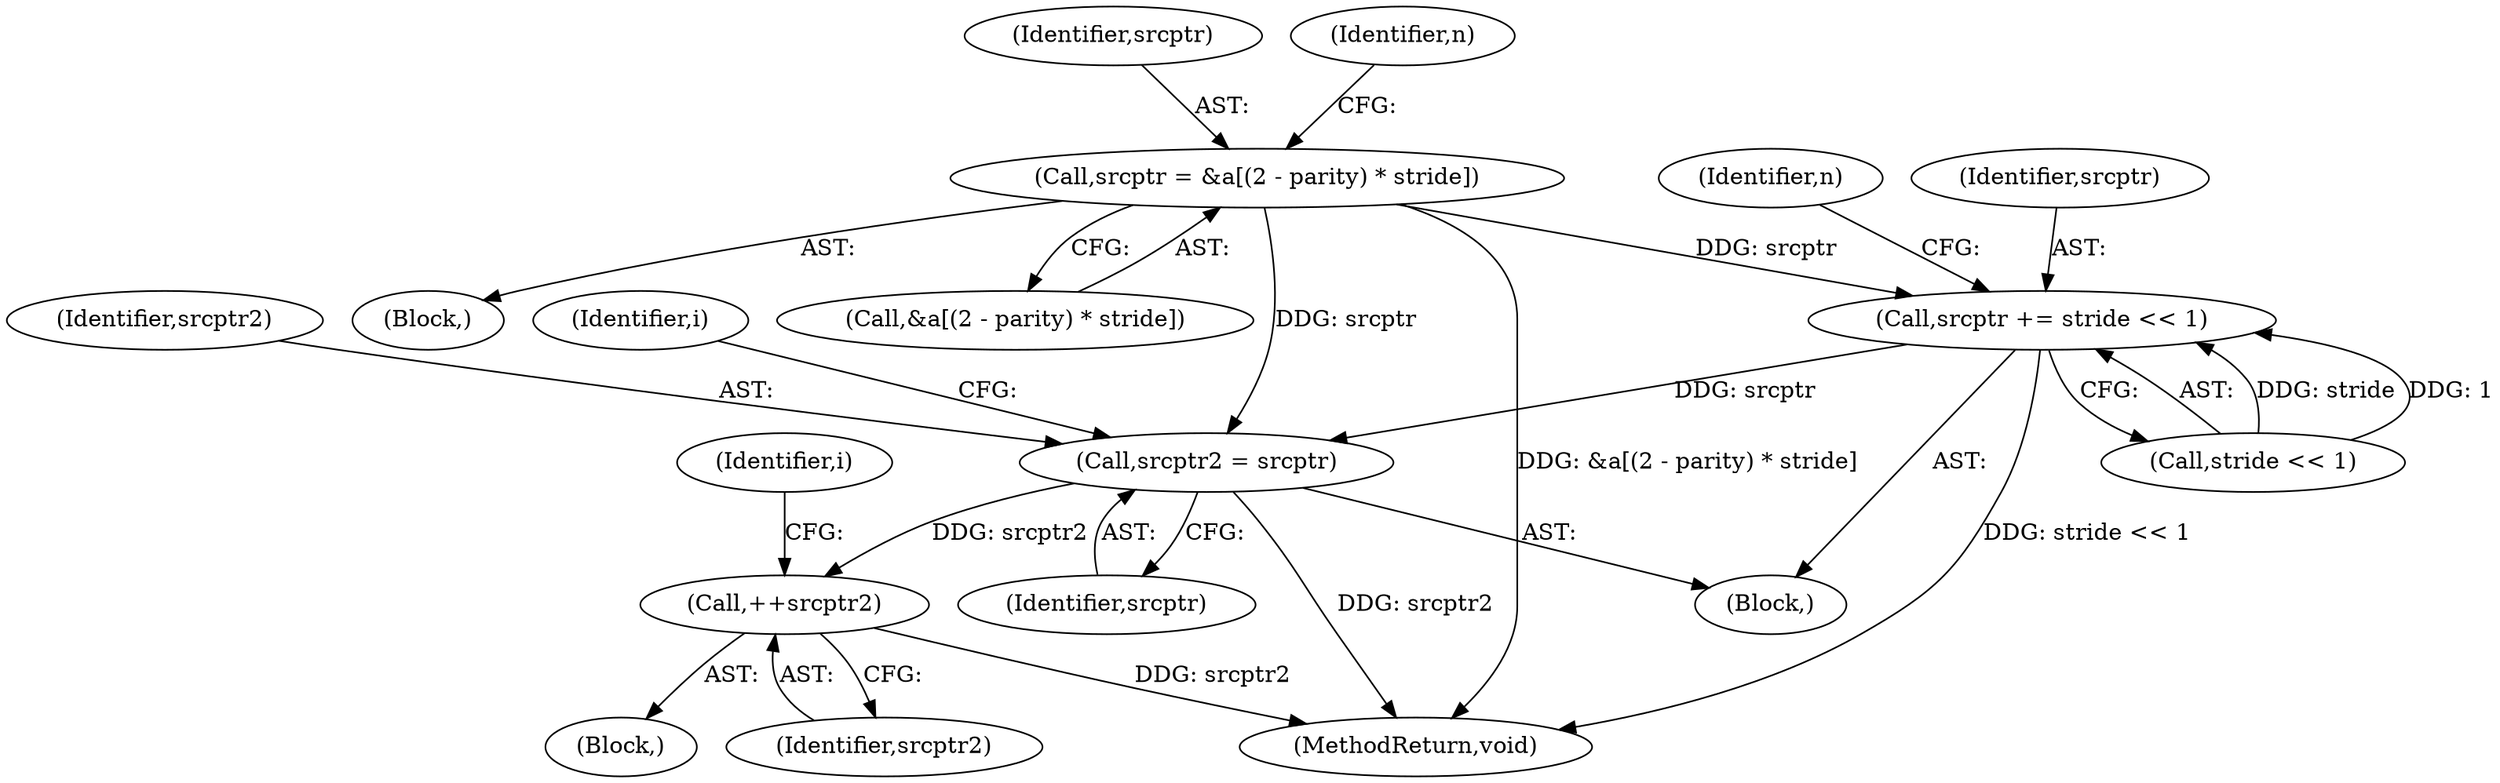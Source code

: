 digraph "0_jasper_4a59cfaf9ab3d48fca4a15c0d2674bf7138e3d1a_1@array" {
"1000232" [label="(Call,srcptr = &a[(2 - parity) * stride])"];
"1000259" [label="(Call,srcptr2 = srcptr)"];
"1000279" [label="(Call,++srcptr2)"];
"1000284" [label="(Call,srcptr += stride << 1)"];
"1000347" [label="(MethodReturn,void)"];
"1000264" [label="(Identifier,i)"];
"1000285" [label="(Identifier,srcptr)"];
"1000261" [label="(Identifier,srcptr)"];
"1000152" [label="(Block,)"];
"1000271" [label="(Block,)"];
"1000286" [label="(Call,stride << 1)"];
"1000234" [label="(Call,&a[(2 - parity) * stride])"];
"1000233" [label="(Identifier,srcptr)"];
"1000270" [label="(Identifier,i)"];
"1000253" [label="(Identifier,n)"];
"1000284" [label="(Call,srcptr += stride << 1)"];
"1000279" [label="(Call,++srcptr2)"];
"1000259" [label="(Call,srcptr2 = srcptr)"];
"1000255" [label="(Block,)"];
"1000260" [label="(Identifier,srcptr2)"];
"1000243" [label="(Identifier,n)"];
"1000280" [label="(Identifier,srcptr2)"];
"1000232" [label="(Call,srcptr = &a[(2 - parity) * stride])"];
"1000232" -> "1000152"  [label="AST: "];
"1000232" -> "1000234"  [label="CFG: "];
"1000233" -> "1000232"  [label="AST: "];
"1000234" -> "1000232"  [label="AST: "];
"1000243" -> "1000232"  [label="CFG: "];
"1000232" -> "1000347"  [label="DDG: &a[(2 - parity) * stride]"];
"1000232" -> "1000259"  [label="DDG: srcptr"];
"1000232" -> "1000284"  [label="DDG: srcptr"];
"1000259" -> "1000255"  [label="AST: "];
"1000259" -> "1000261"  [label="CFG: "];
"1000260" -> "1000259"  [label="AST: "];
"1000261" -> "1000259"  [label="AST: "];
"1000264" -> "1000259"  [label="CFG: "];
"1000259" -> "1000347"  [label="DDG: srcptr2"];
"1000284" -> "1000259"  [label="DDG: srcptr"];
"1000259" -> "1000279"  [label="DDG: srcptr2"];
"1000279" -> "1000271"  [label="AST: "];
"1000279" -> "1000280"  [label="CFG: "];
"1000280" -> "1000279"  [label="AST: "];
"1000270" -> "1000279"  [label="CFG: "];
"1000279" -> "1000347"  [label="DDG: srcptr2"];
"1000284" -> "1000255"  [label="AST: "];
"1000284" -> "1000286"  [label="CFG: "];
"1000285" -> "1000284"  [label="AST: "];
"1000286" -> "1000284"  [label="AST: "];
"1000253" -> "1000284"  [label="CFG: "];
"1000284" -> "1000347"  [label="DDG: stride << 1"];
"1000286" -> "1000284"  [label="DDG: stride"];
"1000286" -> "1000284"  [label="DDG: 1"];
}
